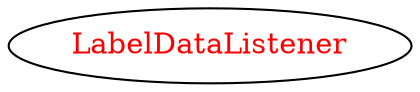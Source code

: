 digraph dependencyGraph {
 concentrate=true;
 ranksep="2.0";
 rankdir="LR"; 
 splines="ortho";
"LabelDataListener" [fontcolor="red"];
}